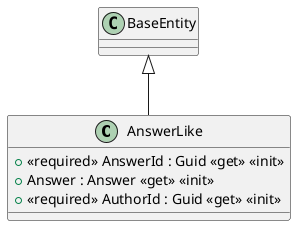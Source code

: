 @startuml
class AnswerLike {
    + <<required>> AnswerId : Guid <<get>> <<init>>
    + Answer : Answer <<get>> <<init>>
    + <<required>> AuthorId : Guid <<get>> <<init>>
}
BaseEntity <|-- AnswerLike
@enduml
